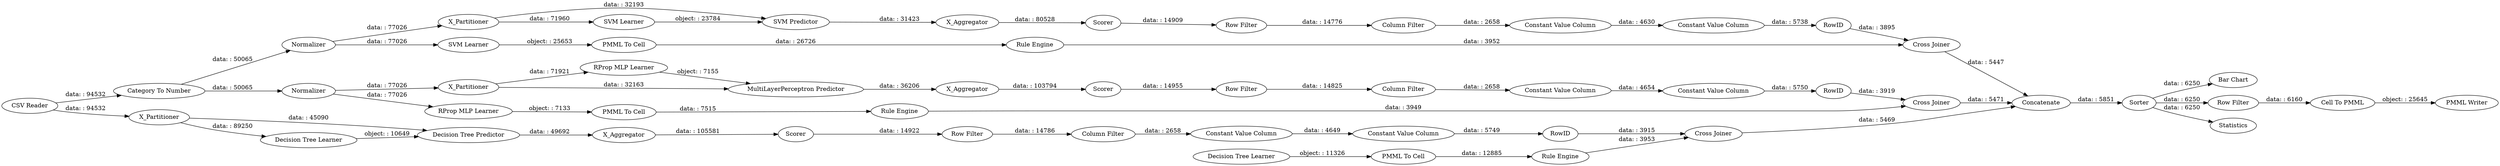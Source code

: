 digraph {
	"4377942353981009790_60" [label=Concatenate]
	"131290872994454856_34" [label="PMML To Cell"]
	"131290872994454856_35" [label="Rule Engine"]
	"-2013233836185634683_32" [label="SVM Predictor"]
	"4535987332959060602_34" [label="Rule Engine"]
	"-3345464169501209239_293" [label=RowID]
	"-2013233836185634683_41" [label=Scorer]
	"4377942353981009790_59" [label="Bar Chart"]
	"-115079139851912825_40" [label=Scorer]
	"4377942353981009790_58" [label="Category To Number"]
	"4377942353981009790_62" [label="CSV Reader"]
	"4377942353981009790_53" [label="Row Filter"]
	"-3755456254880105844_2" [label=X_Partitioner]
	"-3755456254880105844_39" [label=Scorer]
	"-5541700529640011289_34" [label="Rule Engine"]
	"4377942353981009790_54" [label="Cell To PMML"]
	"-3345464169501209239_292" [label="Constant Value Column"]
	"-115079139851912825_2" [label=X_Partitioner]
	"-4171646277810208734_294" [label="Column Filter"]
	"-5541700529640011289_22" [label="PMML To Cell"]
	"-3345464169501209239_294" [label="Column Filter"]
	"-3755456254880105844_32" [label="Decision Tree Predictor"]
	"-2013233836185634683_40" [label=Normalizer]
	"4535987332959060602_28" [label="PMML To Cell"]
	"-115079139851912825_7" [label=X_Aggregator]
	"-4171646277810208734_9" [label="Row Filter"]
	"-2013233836185634683_7" [label=X_Aggregator]
	"3497209204494241747_292" [label="Constant Value Column"]
	"-115079139851912825_31" [label="RProp MLP Learner"]
	"-115079139851912825_32" [label="MultiLayerPerceptron Predictor"]
	"-2013233836185634683_2" [label=X_Partitioner]
	"4535987332959060602_33" [label="Decision Tree Learner"]
	"4377942353981009790_61" [label="PMML Writer"]
	"-5541700529640011289_35" [label="RProp MLP Learner"]
	"3497209204494241747_294" [label="Column Filter"]
	"-4171646277810208734_293" [label=RowID]
	"-115079139851912825_39" [label=Normalizer]
	"-4171646277810208734_292" [label="Constant Value Column"]
	"-3345464169501209239_290" [label="Constant Value Column"]
	"-115079139851912825_38" [label="Cross Joiner"]
	"3497209204494241747_9" [label="Row Filter"]
	"-2013233836185634683_39" [label="Cross Joiner"]
	"131290872994454856_33" [label="SVM Learner"]
	"-3755456254880105844_38" [label="Cross Joiner"]
	"4377942353981009790_63" [label=Statistics]
	"-3755456254880105844_7" [label=X_Aggregator]
	"3497209204494241747_290" [label="Constant Value Column"]
	"-2013233836185634683_31" [label="SVM Learner"]
	"-4171646277810208734_290" [label="Constant Value Column"]
	"-3755456254880105844_31" [label="Decision Tree Learner"]
	"-3345464169501209239_9" [label="Row Filter"]
	"4377942353981009790_52" [label=Sorter]
	"3497209204494241747_293" [label=RowID]
	"3497209204494241747_9" -> "3497209204494241747_294" [label="data: : 14776"]
	"-3345464169501209239_294" -> "-3345464169501209239_290" [label="data: : 2658"]
	"-3755456254880105844_2" -> "-3755456254880105844_31" [label="data: : 89250"]
	"3497209204494241747_293" -> "-2013233836185634683_39" [label="data: : 3895"]
	"131290872994454856_35" -> "-2013233836185634683_39" [label="data: : 3952"]
	"4377942353981009790_52" -> "4377942353981009790_63" [label="data: : 6250"]
	"4377942353981009790_52" -> "4377942353981009790_53" [label="data: : 6250"]
	"-115079139851912825_40" -> "-3345464169501209239_9" [label="data: : 14955"]
	"-3755456254880105844_38" -> "4377942353981009790_60" [label="data: : 5469"]
	"-115079139851912825_38" -> "4377942353981009790_60" [label="data: : 5471"]
	"-4171646277810208734_293" -> "-3755456254880105844_38" [label="data: : 3915"]
	"-2013233836185634683_31" -> "-2013233836185634683_32" [label="object: : 23784"]
	"-115079139851912825_31" -> "-115079139851912825_32" [label="object: : 7155"]
	"-115079139851912825_7" -> "-115079139851912825_40" [label="data: : 103794"]
	"-4171646277810208734_294" -> "-4171646277810208734_290" [label="data: : 2658"]
	"4377942353981009790_53" -> "4377942353981009790_54" [label="data: : 6160"]
	"-3755456254880105844_31" -> "-3755456254880105844_32" [label="object: : 10649"]
	"-3755456254880105844_32" -> "-3755456254880105844_7" [label="data: : 49692"]
	"-3345464169501209239_292" -> "-3345464169501209239_293" [label="data: : 5750"]
	"-5541700529640011289_22" -> "-5541700529640011289_34" [label="data: : 7515"]
	"-115079139851912825_2" -> "-115079139851912825_31" [label="data: : 71921"]
	"-3345464169501209239_9" -> "-3345464169501209239_294" [label="data: : 14825"]
	"-2013233836185634683_40" -> "-2013233836185634683_2" [label="data: : 77026"]
	"-4171646277810208734_9" -> "-4171646277810208734_294" [label="data: : 14786"]
	"-3755456254880105844_7" -> "-3755456254880105844_39" [label="data: : 105581"]
	"4535987332959060602_33" -> "4535987332959060602_28" [label="object: : 11326"]
	"131290872994454856_33" -> "131290872994454856_34" [label="object: : 25653"]
	"-3755456254880105844_2" -> "-3755456254880105844_32" [label="data: : 45090"]
	"4377942353981009790_58" -> "-115079139851912825_39" [label="data: : 50065"]
	"3497209204494241747_290" -> "3497209204494241747_292" [label="data: : 4630"]
	"-115079139851912825_2" -> "-115079139851912825_32" [label="data: : 32163"]
	"-2013233836185634683_7" -> "-2013233836185634683_41" [label="data: : 80528"]
	"4377942353981009790_52" -> "4377942353981009790_59" [label="data: : 6250"]
	"4535987332959060602_28" -> "4535987332959060602_34" [label="data: : 12885"]
	"-4171646277810208734_290" -> "-4171646277810208734_292" [label="data: : 4649"]
	"4377942353981009790_62" -> "4377942353981009790_58" [label="data: : 94532"]
	"4535987332959060602_34" -> "-3755456254880105844_38" [label="data: : 3953"]
	"-3345464169501209239_290" -> "-3345464169501209239_292" [label="data: : 4654"]
	"4377942353981009790_60" -> "4377942353981009790_52" [label="data: : 5851"]
	"-4171646277810208734_292" -> "-4171646277810208734_293" [label="data: : 5749"]
	"3497209204494241747_294" -> "3497209204494241747_290" [label="data: : 2658"]
	"-115079139851912825_39" -> "-115079139851912825_2" [label="data: : 77026"]
	"-2013233836185634683_32" -> "-2013233836185634683_7" [label="data: : 31423"]
	"-2013233836185634683_39" -> "4377942353981009790_60" [label="data: : 5447"]
	"131290872994454856_34" -> "131290872994454856_35" [label="data: : 26726"]
	"-5541700529640011289_34" -> "-115079139851912825_38" [label="data: : 3949"]
	"4377942353981009790_54" -> "4377942353981009790_61" [label="object: : 25645"]
	"3497209204494241747_292" -> "3497209204494241747_293" [label="data: : 5738"]
	"-2013233836185634683_40" -> "131290872994454856_33" [label="data: : 77026"]
	"-115079139851912825_39" -> "-5541700529640011289_35" [label="data: : 77026"]
	"-2013233836185634683_2" -> "-2013233836185634683_31" [label="data: : 71960"]
	"-5541700529640011289_35" -> "-5541700529640011289_22" [label="object: : 7133"]
	"-115079139851912825_32" -> "-115079139851912825_7" [label="data: : 36206"]
	"-2013233836185634683_2" -> "-2013233836185634683_32" [label="data: : 32193"]
	"-3755456254880105844_39" -> "-4171646277810208734_9" [label="data: : 14922"]
	"4377942353981009790_62" -> "-3755456254880105844_2" [label="data: : 94532"]
	"-3345464169501209239_293" -> "-115079139851912825_38" [label="data: : 3919"]
	"4377942353981009790_58" -> "-2013233836185634683_40" [label="data: : 50065"]
	"-2013233836185634683_41" -> "3497209204494241747_9" [label="data: : 14909"]
	rankdir=LR
}
